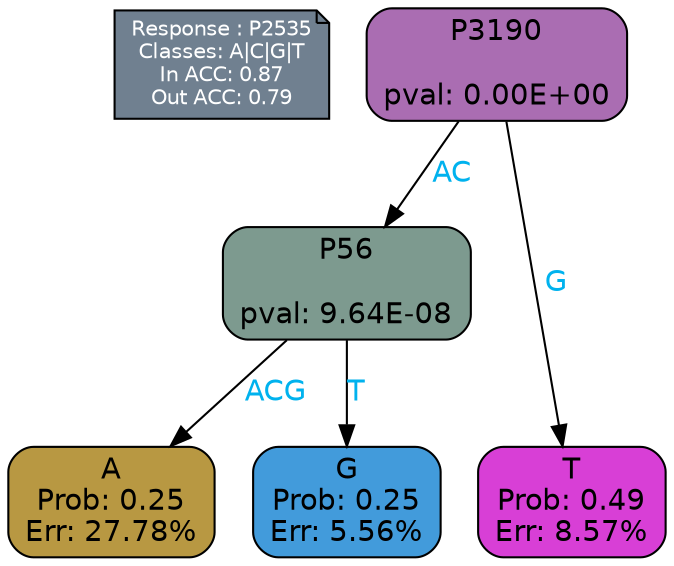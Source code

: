 digraph Tree {
node [shape=box, style="filled, rounded", color="black", fontname=helvetica] ;
graph [ranksep=equally, splines=polylines, bgcolor=transparent, dpi=600] ;
edge [fontname=helvetica] ;
LEGEND [label="Response : P2535
Classes: A|C|G|T
In ACC: 0.87
Out ACC: 0.79
",shape=note,align=left,style=filled,fillcolor="slategray",fontcolor="white",fontsize=10];1 [label="P3190

pval: 0.00E+00", fillcolor="#aa6db2"] ;
2 [label="P56

pval: 9.64E-08", fillcolor="#7d9a8f"] ;
3 [label="A
Prob: 0.25
Err: 27.78%", fillcolor="#b89842"] ;
4 [label="G
Prob: 0.25
Err: 5.56%", fillcolor="#429bdb"] ;
5 [label="T
Prob: 0.49
Err: 8.57%", fillcolor="#d83fd6"] ;
1 -> 2 [label="AC",fontcolor=deepskyblue2] ;
1 -> 5 [label="G",fontcolor=deepskyblue2] ;
2 -> 3 [label="ACG",fontcolor=deepskyblue2] ;
2 -> 4 [label="T",fontcolor=deepskyblue2] ;
{rank = same; 3;4;5;}{rank = same; LEGEND;1;}}